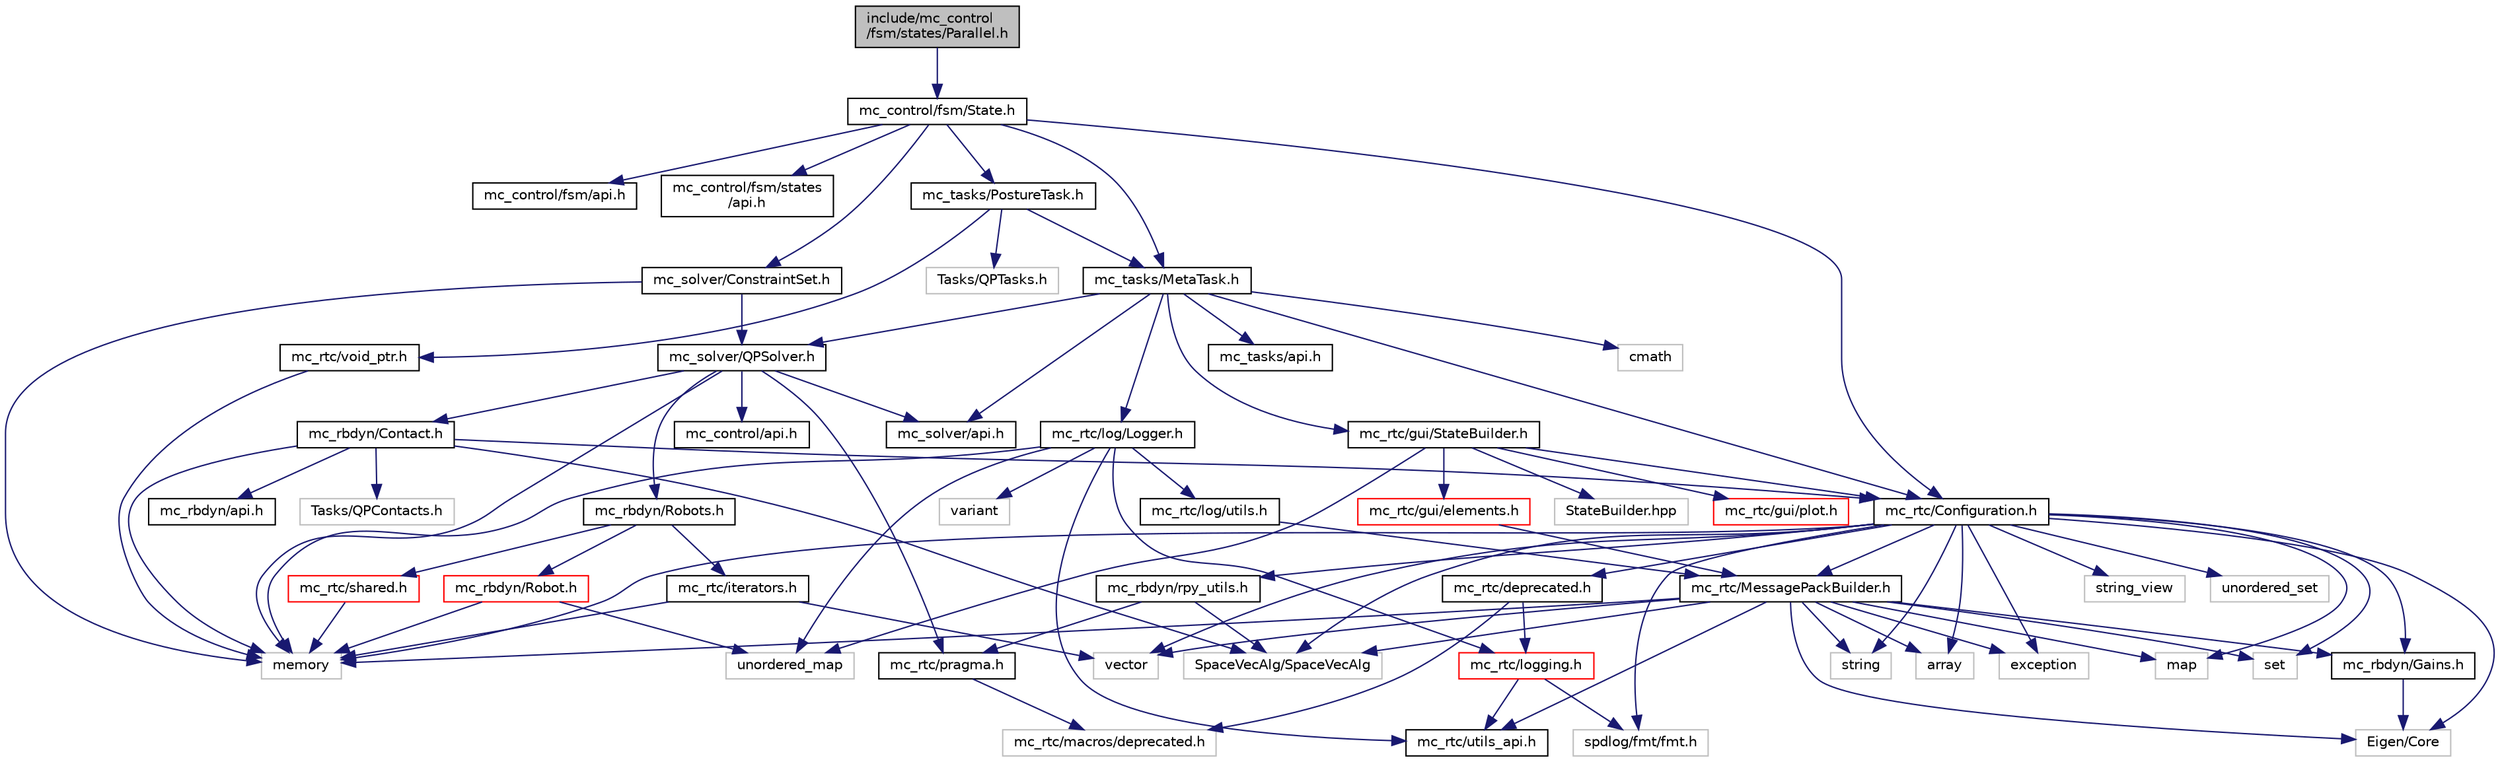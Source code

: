 digraph "include/mc_control/fsm/states/Parallel.h"
{
 // INTERACTIVE_SVG=YES
  edge [fontname="Helvetica",fontsize="10",labelfontname="Helvetica",labelfontsize="10"];
  node [fontname="Helvetica",fontsize="10",shape=record];
  Node0 [label="include/mc_control\l/fsm/states/Parallel.h",height=0.2,width=0.4,color="black", fillcolor="grey75", style="filled", fontcolor="black"];
  Node0 -> Node1 [color="midnightblue",fontsize="10",style="solid",fontname="Helvetica"];
  Node1 [label="mc_control/fsm/State.h",height=0.2,width=0.4,color="black", fillcolor="white", style="filled",URL="$State_8h.html"];
  Node1 -> Node2 [color="midnightblue",fontsize="10",style="solid",fontname="Helvetica"];
  Node2 [label="mc_control/fsm/api.h",height=0.2,width=0.4,color="black", fillcolor="white", style="filled",URL="$include_2mc__control_2fsm_2api_8h.html"];
  Node1 -> Node3 [color="midnightblue",fontsize="10",style="solid",fontname="Helvetica"];
  Node3 [label="mc_control/fsm/states\l/api.h",height=0.2,width=0.4,color="black", fillcolor="white", style="filled",URL="$include_2mc__control_2fsm_2states_2api_8h.html"];
  Node1 -> Node4 [color="midnightblue",fontsize="10",style="solid",fontname="Helvetica"];
  Node4 [label="mc_solver/ConstraintSet.h",height=0.2,width=0.4,color="black", fillcolor="white", style="filled",URL="$ConstraintSet_8h.html"];
  Node4 -> Node5 [color="midnightblue",fontsize="10",style="solid",fontname="Helvetica"];
  Node5 [label="mc_solver/QPSolver.h",height=0.2,width=0.4,color="black", fillcolor="white", style="filled",URL="$QPSolver_8h.html"];
  Node5 -> Node6 [color="midnightblue",fontsize="10",style="solid",fontname="Helvetica"];
  Node6 [label="mc_solver/api.h",height=0.2,width=0.4,color="black", fillcolor="white", style="filled",URL="$include_2mc__solver_2api_8h.html"];
  Node5 -> Node7 [color="midnightblue",fontsize="10",style="solid",fontname="Helvetica"];
  Node7 [label="mc_control/api.h",height=0.2,width=0.4,color="black", fillcolor="white", style="filled",URL="$include_2mc__control_2api_8h.html"];
  Node5 -> Node8 [color="midnightblue",fontsize="10",style="solid",fontname="Helvetica"];
  Node8 [label="mc_rbdyn/Contact.h",height=0.2,width=0.4,color="black", fillcolor="white", style="filled",URL="$mc__rbdyn_2Contact_8h.html"];
  Node8 -> Node9 [color="midnightblue",fontsize="10",style="solid",fontname="Helvetica"];
  Node9 [label="mc_rbdyn/api.h",height=0.2,width=0.4,color="black", fillcolor="white", style="filled",URL="$include_2mc__rbdyn_2api_8h.html"];
  Node8 -> Node10 [color="midnightblue",fontsize="10",style="solid",fontname="Helvetica"];
  Node10 [label="mc_rtc/Configuration.h",height=0.2,width=0.4,color="black", fillcolor="white", style="filled",URL="$mc__rtc_2Configuration_8h.html"];
  Node10 -> Node11 [color="midnightblue",fontsize="10",style="solid",fontname="Helvetica"];
  Node11 [label="mc_rtc/MessagePackBuilder.h",height=0.2,width=0.4,color="black", fillcolor="white", style="filled",URL="$MessagePackBuilder_8h.html"];
  Node11 -> Node12 [color="midnightblue",fontsize="10",style="solid",fontname="Helvetica"];
  Node12 [label="mc_rtc/utils_api.h",height=0.2,width=0.4,color="black", fillcolor="white", style="filled",URL="$utils__api_8h.html"];
  Node11 -> Node13 [color="midnightblue",fontsize="10",style="solid",fontname="Helvetica"];
  Node13 [label="mc_rbdyn/Gains.h",height=0.2,width=0.4,color="black", fillcolor="white", style="filled",URL="$Gains_8h.html"];
  Node13 -> Node14 [color="midnightblue",fontsize="10",style="solid",fontname="Helvetica"];
  Node14 [label="Eigen/Core",height=0.2,width=0.4,color="grey75", fillcolor="white", style="filled"];
  Node11 -> Node15 [color="midnightblue",fontsize="10",style="solid",fontname="Helvetica"];
  Node15 [label="SpaceVecAlg/SpaceVecAlg",height=0.2,width=0.4,color="grey75", fillcolor="white", style="filled"];
  Node11 -> Node14 [color="midnightblue",fontsize="10",style="solid",fontname="Helvetica"];
  Node11 -> Node16 [color="midnightblue",fontsize="10",style="solid",fontname="Helvetica"];
  Node16 [label="array",height=0.2,width=0.4,color="grey75", fillcolor="white", style="filled"];
  Node11 -> Node17 [color="midnightblue",fontsize="10",style="solid",fontname="Helvetica"];
  Node17 [label="exception",height=0.2,width=0.4,color="grey75", fillcolor="white", style="filled"];
  Node11 -> Node18 [color="midnightblue",fontsize="10",style="solid",fontname="Helvetica"];
  Node18 [label="map",height=0.2,width=0.4,color="grey75", fillcolor="white", style="filled"];
  Node11 -> Node19 [color="midnightblue",fontsize="10",style="solid",fontname="Helvetica"];
  Node19 [label="memory",height=0.2,width=0.4,color="grey75", fillcolor="white", style="filled"];
  Node11 -> Node20 [color="midnightblue",fontsize="10",style="solid",fontname="Helvetica"];
  Node20 [label="set",height=0.2,width=0.4,color="grey75", fillcolor="white", style="filled"];
  Node11 -> Node21 [color="midnightblue",fontsize="10",style="solid",fontname="Helvetica"];
  Node21 [label="string",height=0.2,width=0.4,color="grey75", fillcolor="white", style="filled"];
  Node11 -> Node22 [color="midnightblue",fontsize="10",style="solid",fontname="Helvetica"];
  Node22 [label="vector",height=0.2,width=0.4,color="grey75", fillcolor="white", style="filled"];
  Node10 -> Node23 [color="midnightblue",fontsize="10",style="solid",fontname="Helvetica"];
  Node23 [label="mc_rtc/deprecated.h",height=0.2,width=0.4,color="black", fillcolor="white", style="filled",URL="$deprecated_8h.html"];
  Node23 -> Node24 [color="midnightblue",fontsize="10",style="solid",fontname="Helvetica"];
  Node24 [label="mc_rtc/logging.h",height=0.2,width=0.4,color="red", fillcolor="white", style="filled",URL="$logging_8h.html"];
  Node24 -> Node12 [color="midnightblue",fontsize="10",style="solid",fontname="Helvetica"];
  Node24 -> Node26 [color="midnightblue",fontsize="10",style="solid",fontname="Helvetica"];
  Node26 [label="spdlog/fmt/fmt.h",height=0.2,width=0.4,color="grey75", fillcolor="white", style="filled"];
  Node23 -> Node30 [color="midnightblue",fontsize="10",style="solid",fontname="Helvetica"];
  Node30 [label="mc_rtc/macros/deprecated.h",height=0.2,width=0.4,color="grey75", fillcolor="white", style="filled"];
  Node10 -> Node13 [color="midnightblue",fontsize="10",style="solid",fontname="Helvetica"];
  Node10 -> Node31 [color="midnightblue",fontsize="10",style="solid",fontname="Helvetica"];
  Node31 [label="mc_rbdyn/rpy_utils.h",height=0.2,width=0.4,color="black", fillcolor="white", style="filled",URL="$rpy__utils_8h.html"];
  Node31 -> Node32 [color="midnightblue",fontsize="10",style="solid",fontname="Helvetica"];
  Node32 [label="mc_rtc/pragma.h",height=0.2,width=0.4,color="black", fillcolor="white", style="filled",URL="$pragma_8h.html"];
  Node32 -> Node30 [color="midnightblue",fontsize="10",style="solid",fontname="Helvetica"];
  Node31 -> Node15 [color="midnightblue",fontsize="10",style="solid",fontname="Helvetica"];
  Node10 -> Node15 [color="midnightblue",fontsize="10",style="solid",fontname="Helvetica"];
  Node10 -> Node14 [color="midnightblue",fontsize="10",style="solid",fontname="Helvetica"];
  Node10 -> Node26 [color="midnightblue",fontsize="10",style="solid",fontname="Helvetica"];
  Node10 -> Node16 [color="midnightblue",fontsize="10",style="solid",fontname="Helvetica"];
  Node10 -> Node17 [color="midnightblue",fontsize="10",style="solid",fontname="Helvetica"];
  Node10 -> Node18 [color="midnightblue",fontsize="10",style="solid",fontname="Helvetica"];
  Node10 -> Node19 [color="midnightblue",fontsize="10",style="solid",fontname="Helvetica"];
  Node10 -> Node20 [color="midnightblue",fontsize="10",style="solid",fontname="Helvetica"];
  Node10 -> Node21 [color="midnightblue",fontsize="10",style="solid",fontname="Helvetica"];
  Node10 -> Node33 [color="midnightblue",fontsize="10",style="solid",fontname="Helvetica"];
  Node33 [label="string_view",height=0.2,width=0.4,color="grey75", fillcolor="white", style="filled"];
  Node10 -> Node34 [color="midnightblue",fontsize="10",style="solid",fontname="Helvetica"];
  Node34 [label="unordered_set",height=0.2,width=0.4,color="grey75", fillcolor="white", style="filled"];
  Node10 -> Node22 [color="midnightblue",fontsize="10",style="solid",fontname="Helvetica"];
  Node8 -> Node35 [color="midnightblue",fontsize="10",style="solid",fontname="Helvetica"];
  Node35 [label="Tasks/QPContacts.h",height=0.2,width=0.4,color="grey75", fillcolor="white", style="filled"];
  Node8 -> Node15 [color="midnightblue",fontsize="10",style="solid",fontname="Helvetica"];
  Node8 -> Node19 [color="midnightblue",fontsize="10",style="solid",fontname="Helvetica"];
  Node5 -> Node36 [color="midnightblue",fontsize="10",style="solid",fontname="Helvetica"];
  Node36 [label="mc_rbdyn/Robots.h",height=0.2,width=0.4,color="black", fillcolor="white", style="filled",URL="$Robots_8h.html"];
  Node36 -> Node37 [color="midnightblue",fontsize="10",style="solid",fontname="Helvetica"];
  Node37 [label="mc_rbdyn/Robot.h",height=0.2,width=0.4,color="red", fillcolor="white", style="filled",URL="$mc__rbdyn_2Robot_8h.html"];
  Node37 -> Node19 [color="midnightblue",fontsize="10",style="solid",fontname="Helvetica"];
  Node37 -> Node71 [color="midnightblue",fontsize="10",style="solid",fontname="Helvetica"];
  Node71 [label="unordered_map",height=0.2,width=0.4,color="grey75", fillcolor="white", style="filled"];
  Node36 -> Node73 [color="midnightblue",fontsize="10",style="solid",fontname="Helvetica"];
  Node73 [label="mc_rtc/iterators.h",height=0.2,width=0.4,color="black", fillcolor="white", style="filled",URL="$iterators_8h.html"];
  Node73 -> Node19 [color="midnightblue",fontsize="10",style="solid",fontname="Helvetica"];
  Node73 -> Node22 [color="midnightblue",fontsize="10",style="solid",fontname="Helvetica"];
  Node36 -> Node64 [color="midnightblue",fontsize="10",style="solid",fontname="Helvetica"];
  Node64 [label="mc_rtc/shared.h",height=0.2,width=0.4,color="red", fillcolor="white", style="filled",URL="$shared_8h.html"];
  Node64 -> Node19 [color="midnightblue",fontsize="10",style="solid",fontname="Helvetica"];
  Node5 -> Node32 [color="midnightblue",fontsize="10",style="solid",fontname="Helvetica"];
  Node5 -> Node19 [color="midnightblue",fontsize="10",style="solid",fontname="Helvetica"];
  Node4 -> Node19 [color="midnightblue",fontsize="10",style="solid",fontname="Helvetica"];
  Node1 -> Node74 [color="midnightblue",fontsize="10",style="solid",fontname="Helvetica"];
  Node74 [label="mc_tasks/MetaTask.h",height=0.2,width=0.4,color="black", fillcolor="white", style="filled",URL="$MetaTask_8h.html"];
  Node74 -> Node75 [color="midnightblue",fontsize="10",style="solid",fontname="Helvetica"];
  Node75 [label="mc_tasks/api.h",height=0.2,width=0.4,color="black", fillcolor="white", style="filled",URL="$include_2mc__tasks_2api_8h.html"];
  Node74 -> Node10 [color="midnightblue",fontsize="10",style="solid",fontname="Helvetica"];
  Node74 -> Node76 [color="midnightblue",fontsize="10",style="solid",fontname="Helvetica"];
  Node76 [label="mc_rtc/gui/StateBuilder.h",height=0.2,width=0.4,color="black", fillcolor="white", style="filled",URL="$StateBuilder_8h.html"];
  Node76 -> Node10 [color="midnightblue",fontsize="10",style="solid",fontname="Helvetica"];
  Node76 -> Node77 [color="midnightblue",fontsize="10",style="solid",fontname="Helvetica"];
  Node77 [label="mc_rtc/gui/elements.h",height=0.2,width=0.4,color="red", fillcolor="white", style="filled",URL="$elements_8h.html"];
  Node77 -> Node11 [color="midnightblue",fontsize="10",style="solid",fontname="Helvetica"];
  Node76 -> Node79 [color="midnightblue",fontsize="10",style="solid",fontname="Helvetica"];
  Node79 [label="mc_rtc/gui/plot.h",height=0.2,width=0.4,color="red", fillcolor="white", style="filled",URL="$plot_8h.html"];
  Node76 -> Node71 [color="midnightblue",fontsize="10",style="solid",fontname="Helvetica"];
  Node76 -> Node88 [color="midnightblue",fontsize="10",style="solid",fontname="Helvetica"];
  Node88 [label="StateBuilder.hpp",height=0.2,width=0.4,color="grey75", fillcolor="white", style="filled"];
  Node74 -> Node89 [color="midnightblue",fontsize="10",style="solid",fontname="Helvetica"];
  Node89 [label="mc_rtc/log/Logger.h",height=0.2,width=0.4,color="black", fillcolor="white", style="filled",URL="$Logger_8h.html"];
  Node89 -> Node90 [color="midnightblue",fontsize="10",style="solid",fontname="Helvetica"];
  Node90 [label="mc_rtc/log/utils.h",height=0.2,width=0.4,color="black", fillcolor="white", style="filled",URL="$log_2utils_8h.html"];
  Node90 -> Node11 [color="midnightblue",fontsize="10",style="solid",fontname="Helvetica"];
  Node89 -> Node24 [color="midnightblue",fontsize="10",style="solid",fontname="Helvetica"];
  Node89 -> Node12 [color="midnightblue",fontsize="10",style="solid",fontname="Helvetica"];
  Node89 -> Node19 [color="midnightblue",fontsize="10",style="solid",fontname="Helvetica"];
  Node89 -> Node71 [color="midnightblue",fontsize="10",style="solid",fontname="Helvetica"];
  Node89 -> Node91 [color="midnightblue",fontsize="10",style="solid",fontname="Helvetica"];
  Node91 [label="variant",height=0.2,width=0.4,color="grey75", fillcolor="white", style="filled"];
  Node74 -> Node5 [color="midnightblue",fontsize="10",style="solid",fontname="Helvetica"];
  Node74 -> Node6 [color="midnightblue",fontsize="10",style="solid",fontname="Helvetica"];
  Node74 -> Node92 [color="midnightblue",fontsize="10",style="solid",fontname="Helvetica"];
  Node92 [label="cmath",height=0.2,width=0.4,color="grey75", fillcolor="white", style="filled"];
  Node1 -> Node93 [color="midnightblue",fontsize="10",style="solid",fontname="Helvetica"];
  Node93 [label="mc_tasks/PostureTask.h",height=0.2,width=0.4,color="black", fillcolor="white", style="filled",URL="$PostureTask_8h.html"];
  Node93 -> Node74 [color="midnightblue",fontsize="10",style="solid",fontname="Helvetica"];
  Node93 -> Node94 [color="midnightblue",fontsize="10",style="solid",fontname="Helvetica"];
  Node94 [label="mc_rtc/void_ptr.h",height=0.2,width=0.4,color="black", fillcolor="white", style="filled",URL="$void__ptr_8h.html"];
  Node94 -> Node19 [color="midnightblue",fontsize="10",style="solid",fontname="Helvetica"];
  Node93 -> Node95 [color="midnightblue",fontsize="10",style="solid",fontname="Helvetica"];
  Node95 [label="Tasks/QPTasks.h",height=0.2,width=0.4,color="grey75", fillcolor="white", style="filled"];
  Node1 -> Node10 [color="midnightblue",fontsize="10",style="solid",fontname="Helvetica"];
}
